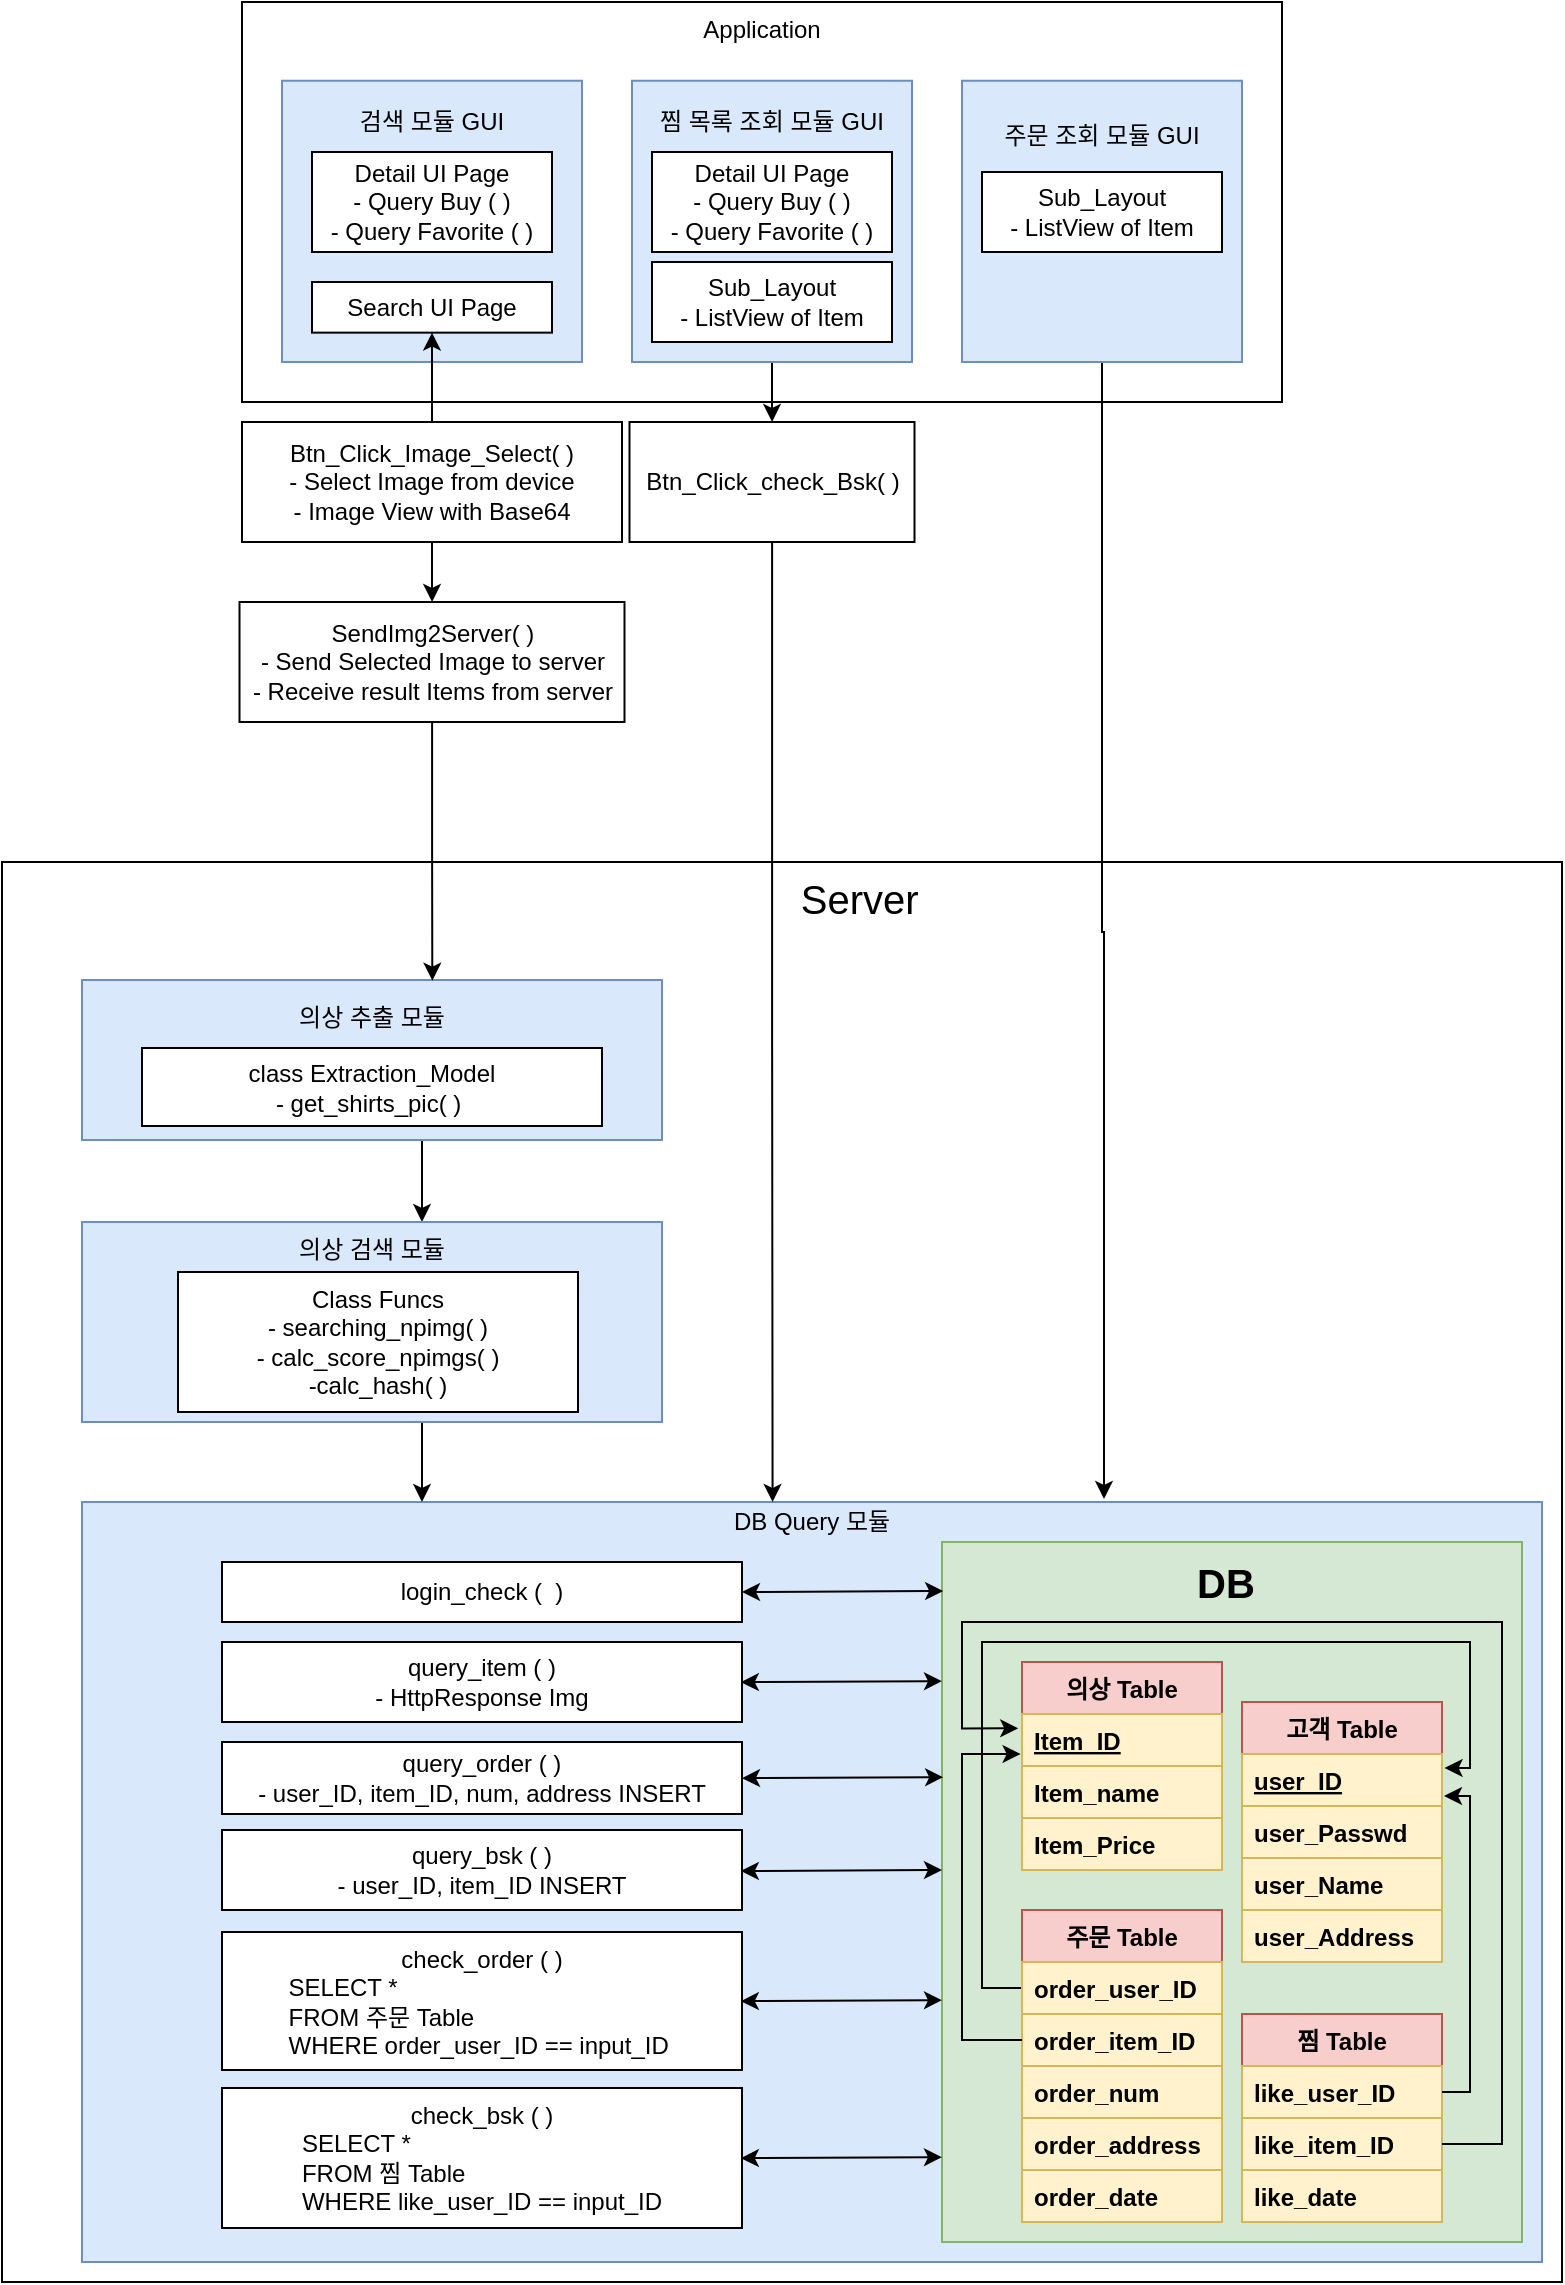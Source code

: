 <mxfile version="14.7.6" type="github">
  <diagram id="jNIdjeSoIugJYhoh4bg0" name="Page-1">
    <mxGraphModel dx="2000" dy="1162" grid="1" gridSize="10" guides="1" tooltips="1" connect="1" arrows="1" fold="1" page="1" pageScale="1" pageWidth="827" pageHeight="1169" math="0" shadow="0">
      <root>
        <mxCell id="0" />
        <mxCell id="1" parent="0" />
        <mxCell id="83sHifAayFHs6LnQgk7p-9" value="&lt;font style=&quot;font-size: 20px&quot;&gt;&amp;nbsp; &amp;nbsp; &amp;nbsp; &amp;nbsp; &amp;nbsp; &amp;nbsp; &amp;nbsp; Server&lt;/font&gt;" style="whiteSpace=wrap;html=1;verticalAlign=top;" parent="1" vertex="1">
          <mxGeometry x="30" y="450" width="780" height="710" as="geometry" />
        </mxCell>
        <mxCell id="83sHifAayFHs6LnQgk7p-54" value="DB Query 모듈&lt;br&gt;&lt;br&gt;&lt;br&gt;&lt;br&gt;&lt;br&gt;&lt;br&gt;&lt;br&gt;&lt;br&gt;&lt;br&gt;&lt;br&gt;&lt;br&gt;&lt;br&gt;&lt;br&gt;&lt;br&gt;&lt;br&gt;&lt;br&gt;&lt;br&gt;&lt;br&gt;&lt;br&gt;&lt;br&gt;&lt;br&gt;&lt;br&gt;&lt;br&gt;&lt;br&gt;&lt;br&gt;&lt;br&gt;" style="rounded=0;whiteSpace=wrap;html=1;fillColor=#dae8fc;strokeColor=#6c8ebf;" parent="1" vertex="1">
          <mxGeometry x="70" y="770" width="730" height="380" as="geometry" />
        </mxCell>
        <mxCell id="83sHifAayFHs6LnQgk7p-50" value="" style="rounded=0;whiteSpace=wrap;html=1;shadow=0;labelBackgroundColor=none;fillColor=#d5e8d4;strokeColor=#82b366;" parent="1" vertex="1">
          <mxGeometry x="500" y="790" width="290" height="350" as="geometry" />
        </mxCell>
        <mxCell id="83sHifAayFHs6LnQgk7p-6" value="Application" style="whiteSpace=wrap;html=1;verticalAlign=top;" parent="1" vertex="1">
          <mxGeometry x="150" y="20" width="520" height="200" as="geometry" />
        </mxCell>
        <mxCell id="83sHifAayFHs6LnQgk7p-8" value="검색 모듈 GUI&lt;br&gt;&lt;br&gt;&lt;br&gt;&lt;br&gt;&lt;br&gt;&lt;br&gt;&lt;br&gt;&lt;br&gt;" style="rounded=0;whiteSpace=wrap;html=1;fillColor=#dae8fc;strokeColor=#6c8ebf;" parent="1" vertex="1">
          <mxGeometry x="170" y="59.37" width="150" height="140.63" as="geometry" />
        </mxCell>
        <mxCell id="locpex_4lu2uirpSBvW6-20" value="" style="edgeStyle=orthogonalEdgeStyle;rounded=0;orthogonalLoop=1;jettySize=auto;html=1;" edge="1" parent="1" source="83sHifAayFHs6LnQgk7p-10" target="locpex_4lu2uirpSBvW6-19">
          <mxGeometry relative="1" as="geometry" />
        </mxCell>
        <mxCell id="83sHifAayFHs6LnQgk7p-10" value="찜 목록 조회 모듈 GUI&lt;br&gt;&lt;br&gt;&lt;br&gt;&lt;br&gt;&lt;br&gt;&lt;br&gt;&lt;br&gt;&lt;br&gt;" style="rounded=0;whiteSpace=wrap;html=1;fillColor=#dae8fc;strokeColor=#6c8ebf;" parent="1" vertex="1">
          <mxGeometry x="345" y="59.37" width="140" height="140.63" as="geometry" />
        </mxCell>
        <mxCell id="locpex_4lu2uirpSBvW6-28" style="edgeStyle=orthogonalEdgeStyle;rounded=0;orthogonalLoop=1;jettySize=auto;html=1;entryX=0.7;entryY=-0.004;entryDx=0;entryDy=0;entryPerimeter=0;" edge="1" parent="1" source="83sHifAayFHs6LnQgk7p-11" target="83sHifAayFHs6LnQgk7p-54">
          <mxGeometry relative="1" as="geometry" />
        </mxCell>
        <mxCell id="83sHifAayFHs6LnQgk7p-11" value="주문 조회 모듈 GUI&lt;br&gt;&lt;br&gt;&lt;br&gt;&lt;br&gt;&lt;br&gt;&lt;br&gt;&lt;br&gt;" style="rounded=0;whiteSpace=wrap;html=1;fillColor=#dae8fc;strokeColor=#6c8ebf;" parent="1" vertex="1">
          <mxGeometry x="510" y="59.37" width="140" height="140.63" as="geometry" />
        </mxCell>
        <mxCell id="83sHifAayFHs6LnQgk7p-19" value="고객 Table" style="swimlane;fontStyle=1;childLayout=stackLayout;horizontal=1;startSize=26;horizontalStack=0;resizeParent=1;resizeParentMax=0;resizeLast=0;collapsible=1;marginBottom=0;fillColor=#f8cecc;strokeColor=#b85450;" parent="1" vertex="1">
          <mxGeometry x="650" y="870" width="100" height="130" as="geometry" />
        </mxCell>
        <mxCell id="83sHifAayFHs6LnQgk7p-20" value="user_ID" style="text;strokeColor=#d6b656;fillColor=#fff2cc;align=left;verticalAlign=top;spacingLeft=4;spacingRight=4;overflow=hidden;rotatable=0;points=[[0,0.5],[1,0.5]];portConstraint=eastwest;shadow=0;labelBackgroundColor=none;fontStyle=5" parent="83sHifAayFHs6LnQgk7p-19" vertex="1">
          <mxGeometry y="26" width="100" height="26" as="geometry" />
        </mxCell>
        <mxCell id="83sHifAayFHs6LnQgk7p-36" value="user_Passwd" style="text;strokeColor=#d6b656;fillColor=#fff2cc;align=left;verticalAlign=top;spacingLeft=4;spacingRight=4;overflow=hidden;rotatable=0;points=[[0,0.5],[1,0.5]];portConstraint=eastwest;fontStyle=1" parent="83sHifAayFHs6LnQgk7p-19" vertex="1">
          <mxGeometry y="52" width="100" height="26" as="geometry" />
        </mxCell>
        <mxCell id="83sHifAayFHs6LnQgk7p-37" value="user_Name" style="text;strokeColor=#d6b656;fillColor=#fff2cc;align=left;verticalAlign=top;spacingLeft=4;spacingRight=4;overflow=hidden;rotatable=0;points=[[0,0.5],[1,0.5]];portConstraint=eastwest;fontStyle=1" parent="83sHifAayFHs6LnQgk7p-19" vertex="1">
          <mxGeometry y="78" width="100" height="26" as="geometry" />
        </mxCell>
        <mxCell id="83sHifAayFHs6LnQgk7p-22" value="user_Address" style="text;strokeColor=#d6b656;fillColor=#fff2cc;align=left;verticalAlign=top;spacingLeft=4;spacingRight=4;overflow=hidden;rotatable=0;points=[[0,0.5],[1,0.5]];portConstraint=eastwest;fontStyle=1" parent="83sHifAayFHs6LnQgk7p-19" vertex="1">
          <mxGeometry y="104" width="100" height="26" as="geometry" />
        </mxCell>
        <mxCell id="83sHifAayFHs6LnQgk7p-44" style="edgeStyle=orthogonalEdgeStyle;rounded=0;orthogonalLoop=1;jettySize=auto;html=1;entryX=1.013;entryY=0.269;entryDx=0;entryDy=0;entryPerimeter=0;" parent="1" source="83sHifAayFHs6LnQgk7p-25" edge="1" target="83sHifAayFHs6LnQgk7p-20">
          <mxGeometry relative="1" as="geometry">
            <mxPoint x="538" y="1013.0" as="sourcePoint" />
            <mxPoint x="750" y="842" as="targetPoint" />
            <Array as="points">
              <mxPoint x="520" y="1013" />
              <mxPoint x="520" y="840" />
              <mxPoint x="764" y="840" />
              <mxPoint x="764" y="903" />
            </Array>
          </mxGeometry>
        </mxCell>
        <mxCell id="83sHifAayFHs6LnQgk7p-23" value="주문 Table" style="swimlane;fontStyle=1;childLayout=stackLayout;horizontal=1;startSize=26;horizontalStack=0;resizeParent=1;resizeParentMax=0;resizeLast=0;collapsible=1;marginBottom=0;fillColor=#f8cecc;strokeColor=#b85450;" parent="1" vertex="1">
          <mxGeometry x="540" y="974" width="100" height="156" as="geometry" />
        </mxCell>
        <mxCell id="83sHifAayFHs6LnQgk7p-25" value="order_user_ID" style="text;strokeColor=#d6b656;fillColor=#fff2cc;align=left;verticalAlign=top;spacingLeft=4;spacingRight=4;overflow=hidden;rotatable=0;points=[[0,0.5],[1,0.5]];portConstraint=eastwest;fontStyle=1" parent="83sHifAayFHs6LnQgk7p-23" vertex="1">
          <mxGeometry y="26" width="100" height="26" as="geometry" />
        </mxCell>
        <mxCell id="83sHifAayFHs6LnQgk7p-39" value="order_item_ID" style="text;strokeColor=#d6b656;fillColor=#fff2cc;align=left;verticalAlign=top;spacingLeft=4;spacingRight=4;overflow=hidden;rotatable=0;points=[[0,0.5],[1,0.5]];portConstraint=eastwest;fontStyle=1" parent="83sHifAayFHs6LnQgk7p-23" vertex="1">
          <mxGeometry y="52" width="100" height="26" as="geometry" />
        </mxCell>
        <mxCell id="83sHifAayFHs6LnQgk7p-40" value="order_num" style="text;strokeColor=#d6b656;fillColor=#fff2cc;align=left;verticalAlign=top;spacingLeft=4;spacingRight=4;overflow=hidden;rotatable=0;points=[[0,0.5],[1,0.5]];portConstraint=eastwest;fontStyle=1" parent="83sHifAayFHs6LnQgk7p-23" vertex="1">
          <mxGeometry y="78" width="100" height="26" as="geometry" />
        </mxCell>
        <mxCell id="83sHifAayFHs6LnQgk7p-38" value="order_address" style="text;strokeColor=#d6b656;fillColor=#fff2cc;align=left;verticalAlign=top;spacingLeft=4;spacingRight=4;overflow=hidden;rotatable=0;points=[[0,0.5],[1,0.5]];portConstraint=eastwest;fontStyle=1" parent="83sHifAayFHs6LnQgk7p-23" vertex="1">
          <mxGeometry y="104" width="100" height="26" as="geometry" />
        </mxCell>
        <mxCell id="83sHifAayFHs6LnQgk7p-26" value="order_date" style="text;strokeColor=#d6b656;fillColor=#fff2cc;align=left;verticalAlign=top;spacingLeft=4;spacingRight=4;overflow=hidden;rotatable=0;points=[[0,0.5],[1,0.5]];portConstraint=eastwest;fontStyle=1" parent="83sHifAayFHs6LnQgk7p-23" vertex="1">
          <mxGeometry y="130" width="100" height="26" as="geometry" />
        </mxCell>
        <mxCell id="83sHifAayFHs6LnQgk7p-27" value="찜 Table" style="swimlane;fontStyle=1;childLayout=stackLayout;horizontal=1;startSize=26;horizontalStack=0;resizeParent=1;resizeParentMax=0;resizeLast=0;collapsible=1;marginBottom=0;fillColor=#f8cecc;strokeColor=#b85450;" parent="1" vertex="1">
          <mxGeometry x="650" y="1026" width="100" height="104" as="geometry" />
        </mxCell>
        <mxCell id="83sHifAayFHs6LnQgk7p-28" value="like_user_ID&#xa;" style="text;strokeColor=#d6b656;fillColor=#fff2cc;align=left;verticalAlign=top;spacingLeft=4;spacingRight=4;overflow=hidden;rotatable=0;points=[[0,0.5],[1,0.5]];portConstraint=eastwest;shadow=0;labelBackgroundColor=none;fontStyle=1" parent="83sHifAayFHs6LnQgk7p-27" vertex="1">
          <mxGeometry y="26" width="100" height="26" as="geometry" />
        </mxCell>
        <mxCell id="83sHifAayFHs6LnQgk7p-29" value="like_item_ID" style="text;strokeColor=#d6b656;fillColor=#fff2cc;align=left;verticalAlign=top;spacingLeft=4;spacingRight=4;overflow=hidden;rotatable=0;points=[[0,0.5],[1,0.5]];portConstraint=eastwest;fontStyle=1" parent="83sHifAayFHs6LnQgk7p-27" vertex="1">
          <mxGeometry y="52" width="100" height="26" as="geometry" />
        </mxCell>
        <mxCell id="83sHifAayFHs6LnQgk7p-30" value="like_date" style="text;strokeColor=#d6b656;fillColor=#fff2cc;align=left;verticalAlign=top;spacingLeft=4;spacingRight=4;overflow=hidden;rotatable=0;points=[[0,0.5],[1,0.5]];portConstraint=eastwest;fontStyle=1" parent="83sHifAayFHs6LnQgk7p-27" vertex="1">
          <mxGeometry y="78" width="100" height="26" as="geometry" />
        </mxCell>
        <mxCell id="83sHifAayFHs6LnQgk7p-31" value="의상 Table" style="swimlane;fontStyle=1;childLayout=stackLayout;horizontal=1;startSize=26;horizontalStack=0;resizeParent=1;resizeParentMax=0;resizeLast=0;collapsible=1;marginBottom=0;fillColor=#f8cecc;strokeColor=#b85450;" parent="1" vertex="1">
          <mxGeometry x="540" y="850" width="100" height="104" as="geometry" />
        </mxCell>
        <mxCell id="83sHifAayFHs6LnQgk7p-32" value="Item_ID" style="text;align=left;verticalAlign=top;spacingLeft=4;spacingRight=4;overflow=hidden;rotatable=0;points=[[0,0.5],[1,0.5]];portConstraint=eastwest;shadow=0;labelBackgroundColor=none;rounded=0;fontStyle=5;fillColor=#fff2cc;strokeColor=#d6b656;" parent="83sHifAayFHs6LnQgk7p-31" vertex="1">
          <mxGeometry y="26" width="100" height="26" as="geometry" />
        </mxCell>
        <mxCell id="83sHifAayFHs6LnQgk7p-33" value="Item_name" style="text;strokeColor=#d6b656;fillColor=#fff2cc;align=left;verticalAlign=top;spacingLeft=4;spacingRight=4;overflow=hidden;rotatable=0;points=[[0,0.5],[1,0.5]];portConstraint=eastwest;fontStyle=1" parent="83sHifAayFHs6LnQgk7p-31" vertex="1">
          <mxGeometry y="52" width="100" height="26" as="geometry" />
        </mxCell>
        <mxCell id="83sHifAayFHs6LnQgk7p-34" value="Item_Price" style="text;strokeColor=#d6b656;fillColor=#fff2cc;align=left;verticalAlign=top;spacingLeft=4;spacingRight=4;overflow=hidden;rotatable=0;points=[[0,0.5],[1,0.5]];portConstraint=eastwest;fontStyle=1" parent="83sHifAayFHs6LnQgk7p-31" vertex="1">
          <mxGeometry y="78" width="100" height="26" as="geometry" />
        </mxCell>
        <mxCell id="83sHifAayFHs6LnQgk7p-46" style="edgeStyle=orthogonalEdgeStyle;rounded=0;orthogonalLoop=1;jettySize=auto;html=1;entryX=-0.007;entryY=0.769;entryDx=0;entryDy=0;entryPerimeter=0;" parent="1" source="83sHifAayFHs6LnQgk7p-39" target="83sHifAayFHs6LnQgk7p-32" edge="1">
          <mxGeometry relative="1" as="geometry">
            <Array as="points">
              <mxPoint x="510" y="1039" />
              <mxPoint x="510" y="896" />
            </Array>
            <mxPoint x="540" y="920" as="targetPoint" />
          </mxGeometry>
        </mxCell>
        <mxCell id="83sHifAayFHs6LnQgk7p-47" style="edgeStyle=orthogonalEdgeStyle;rounded=0;orthogonalLoop=1;jettySize=auto;html=1;entryX=1.01;entryY=0.808;entryDx=0;entryDy=0;entryPerimeter=0;" parent="1" source="83sHifAayFHs6LnQgk7p-28" target="83sHifAayFHs6LnQgk7p-20" edge="1">
          <mxGeometry relative="1" as="geometry">
            <Array as="points">
              <mxPoint x="764" y="1065" />
              <mxPoint x="764" y="917" />
            </Array>
          </mxGeometry>
        </mxCell>
        <mxCell id="83sHifAayFHs6LnQgk7p-48" style="edgeStyle=orthogonalEdgeStyle;rounded=0;orthogonalLoop=1;jettySize=auto;html=1;exitX=1;exitY=0.5;exitDx=0;exitDy=0;entryX=-0.019;entryY=0.275;entryDx=0;entryDy=0;entryPerimeter=0;" parent="1" source="83sHifAayFHs6LnQgk7p-29" edge="1" target="83sHifAayFHs6LnQgk7p-32">
          <mxGeometry relative="1" as="geometry">
            <mxPoint x="540" y="860" as="targetPoint" />
            <Array as="points">
              <mxPoint x="780" y="1091" />
              <mxPoint x="780" y="830" />
              <mxPoint x="510" y="830" />
              <mxPoint x="510" y="883" />
            </Array>
          </mxGeometry>
        </mxCell>
        <mxCell id="83sHifAayFHs6LnQgk7p-51" value="&lt;font style=&quot;font-size: 20px&quot;&gt;&lt;b&gt;DB&lt;/b&gt;&lt;/font&gt;" style="text;html=1;strokeColor=none;fillColor=none;align=center;verticalAlign=middle;whiteSpace=wrap;rounded=0;shadow=0;labelBackgroundColor=none;" parent="1" vertex="1">
          <mxGeometry x="622" y="800" width="40" height="20" as="geometry" />
        </mxCell>
        <mxCell id="locpex_4lu2uirpSBvW6-23" value="" style="edgeStyle=orthogonalEdgeStyle;rounded=0;orthogonalLoop=1;jettySize=auto;html=1;" edge="1" parent="1" source="83sHifAayFHs6LnQgk7p-52" target="83sHifAayFHs6LnQgk7p-53">
          <mxGeometry relative="1" as="geometry">
            <Array as="points">
              <mxPoint x="240" y="610" />
              <mxPoint x="240" y="610" />
            </Array>
          </mxGeometry>
        </mxCell>
        <mxCell id="83sHifAayFHs6LnQgk7p-52" value="의상 추출 모듈&lt;br&gt;&lt;br&gt;class Extraction_Model&lt;br&gt;- get_shirts_pic( )&amp;nbsp;" style="rounded=0;whiteSpace=wrap;html=1;fillColor=#dae8fc;strokeColor=#6c8ebf;" parent="1" vertex="1">
          <mxGeometry x="70" y="509" width="290" height="80" as="geometry" />
        </mxCell>
        <mxCell id="locpex_4lu2uirpSBvW6-24" value="" style="edgeStyle=orthogonalEdgeStyle;rounded=0;orthogonalLoop=1;jettySize=auto;html=1;" edge="1" parent="1" source="83sHifAayFHs6LnQgk7p-53" target="83sHifAayFHs6LnQgk7p-54">
          <mxGeometry relative="1" as="geometry">
            <Array as="points">
              <mxPoint x="240" y="750" />
              <mxPoint x="240" y="750" />
            </Array>
          </mxGeometry>
        </mxCell>
        <mxCell id="83sHifAayFHs6LnQgk7p-53" value="의상 검색 모듈&lt;br&gt;&lt;br&gt;Class Funcs&lt;br&gt;- searching_npimg( )&lt;br&gt;- calc_score_npimgs( )&lt;br&gt;-calc_hash( )" style="rounded=0;whiteSpace=wrap;html=1;fillColor=#dae8fc;strokeColor=#6c8ebf;" parent="1" vertex="1">
          <mxGeometry x="70" y="630" width="290" height="100" as="geometry" />
        </mxCell>
        <mxCell id="locpex_4lu2uirpSBvW6-7" value="" style="edgeStyle=orthogonalEdgeStyle;rounded=0;orthogonalLoop=1;jettySize=auto;html=1;" edge="1" parent="1" source="locpex_4lu2uirpSBvW6-4" target="locpex_4lu2uirpSBvW6-6">
          <mxGeometry relative="1" as="geometry" />
        </mxCell>
        <mxCell id="locpex_4lu2uirpSBvW6-17" style="edgeStyle=orthogonalEdgeStyle;rounded=0;orthogonalLoop=1;jettySize=auto;html=1;entryX=0.5;entryY=1;entryDx=0;entryDy=0;" edge="1" parent="1" source="locpex_4lu2uirpSBvW6-4" target="locpex_4lu2uirpSBvW6-16">
          <mxGeometry relative="1" as="geometry" />
        </mxCell>
        <mxCell id="locpex_4lu2uirpSBvW6-4" value="Btn_Click_Image_Select( )&lt;br&gt;- Select Image from device&lt;br&gt;- Image View with Base64" style="rounded=0;whiteSpace=wrap;html=1;" vertex="1" parent="1">
          <mxGeometry x="150" y="230" width="190" height="60" as="geometry" />
        </mxCell>
        <mxCell id="locpex_4lu2uirpSBvW6-22" style="edgeStyle=orthogonalEdgeStyle;rounded=0;orthogonalLoop=1;jettySize=auto;html=1;entryX=0.604;entryY=0.004;entryDx=0;entryDy=0;entryPerimeter=0;" edge="1" parent="1" source="locpex_4lu2uirpSBvW6-6" target="83sHifAayFHs6LnQgk7p-52">
          <mxGeometry relative="1" as="geometry">
            <mxPoint x="290" y="420" as="targetPoint" />
          </mxGeometry>
        </mxCell>
        <mxCell id="locpex_4lu2uirpSBvW6-6" value="SendImg2Server( )&lt;br&gt;- Send Selected Image to server&lt;br&gt;- Receive result Items from server" style="whiteSpace=wrap;html=1;rounded=0;" vertex="1" parent="1">
          <mxGeometry x="148.75" y="320" width="192.5" height="60" as="geometry" />
        </mxCell>
        <mxCell id="locpex_4lu2uirpSBvW6-15" value="Detail UI Page&lt;br&gt;- Query Buy ( )&lt;br&gt;- Query Favorite ( )" style="rounded=0;whiteSpace=wrap;html=1;" vertex="1" parent="1">
          <mxGeometry x="185" y="95" width="120" height="50" as="geometry" />
        </mxCell>
        <mxCell id="locpex_4lu2uirpSBvW6-16" value="Search UI Page" style="rounded=0;whiteSpace=wrap;html=1;" vertex="1" parent="1">
          <mxGeometry x="185" y="160" width="120" height="25.32" as="geometry" />
        </mxCell>
        <mxCell id="locpex_4lu2uirpSBvW6-18" value="Detail UI Page&lt;br&gt;- Query Buy ( )&lt;br&gt;- Query Favorite ( )" style="rounded=0;whiteSpace=wrap;html=1;" vertex="1" parent="1">
          <mxGeometry x="355" y="95" width="120" height="50" as="geometry" />
        </mxCell>
        <mxCell id="locpex_4lu2uirpSBvW6-26" style="edgeStyle=orthogonalEdgeStyle;rounded=0;orthogonalLoop=1;jettySize=auto;html=1;entryX=0.473;entryY=0;entryDx=0;entryDy=0;entryPerimeter=0;" edge="1" parent="1" source="locpex_4lu2uirpSBvW6-19" target="83sHifAayFHs6LnQgk7p-54">
          <mxGeometry relative="1" as="geometry" />
        </mxCell>
        <mxCell id="locpex_4lu2uirpSBvW6-19" value="Btn_Click_check_Bsk( )" style="whiteSpace=wrap;html=1;rounded=0;" vertex="1" parent="1">
          <mxGeometry x="343.75" y="230" width="142.5" height="60" as="geometry" />
        </mxCell>
        <mxCell id="locpex_4lu2uirpSBvW6-29" value="login_check (&amp;nbsp; )" style="rounded=0;whiteSpace=wrap;html=1;" vertex="1" parent="1">
          <mxGeometry x="140" y="800" width="260" height="30" as="geometry" />
        </mxCell>
        <mxCell id="locpex_4lu2uirpSBvW6-30" value="&lt;span&gt;class Extraction_Model&lt;/span&gt;&lt;br&gt;&lt;span&gt;- get_shirts_pic( )&amp;nbsp;&lt;/span&gt;" style="rounded=0;whiteSpace=wrap;html=1;" vertex="1" parent="1">
          <mxGeometry x="100" y="543" width="230" height="39" as="geometry" />
        </mxCell>
        <mxCell id="locpex_4lu2uirpSBvW6-31" value="&lt;span&gt;Class Funcs&lt;/span&gt;&lt;br&gt;&lt;span&gt;- searching_npimg( )&lt;/span&gt;&lt;br&gt;&lt;span&gt;- calc_score_npimgs( )&lt;/span&gt;&lt;br&gt;&lt;span&gt;-calc_hash( )&lt;/span&gt;" style="rounded=0;whiteSpace=wrap;html=1;" vertex="1" parent="1">
          <mxGeometry x="118" y="655" width="200" height="70" as="geometry" />
        </mxCell>
        <mxCell id="locpex_4lu2uirpSBvW6-32" value="query_item ( )&lt;br&gt;- HttpResponse Img" style="rounded=0;whiteSpace=wrap;html=1;" vertex="1" parent="1">
          <mxGeometry x="140" y="840" width="260" height="40" as="geometry" />
        </mxCell>
        <mxCell id="locpex_4lu2uirpSBvW6-33" value="query_order ( )&lt;br&gt;- user_ID, item_ID, num, address INSERT" style="rounded=0;whiteSpace=wrap;html=1;" vertex="1" parent="1">
          <mxGeometry x="140" y="890" width="260" height="36" as="geometry" />
        </mxCell>
        <mxCell id="locpex_4lu2uirpSBvW6-34" value="query_bsk ( )&lt;br&gt;- user_ID, item_ID INSERT" style="rounded=0;whiteSpace=wrap;html=1;" vertex="1" parent="1">
          <mxGeometry x="140" y="934" width="260" height="40" as="geometry" />
        </mxCell>
        <mxCell id="locpex_4lu2uirpSBvW6-35" value="check_order ( )&lt;br&gt;&lt;div style=&quot;text-align: left&quot;&gt;&lt;span&gt;SELECT *&amp;nbsp; &amp;nbsp;&lt;/span&gt;&lt;/div&gt;&lt;div style=&quot;text-align: left&quot;&gt;&lt;span&gt;FROM 주문 Table&lt;/span&gt;&lt;/div&gt;&lt;div style=&quot;text-align: left&quot;&gt;&lt;span&gt;WHERE order_user_ID == input_ID&amp;nbsp;&lt;/span&gt;&lt;/div&gt;" style="rounded=0;whiteSpace=wrap;html=1;" vertex="1" parent="1">
          <mxGeometry x="140" y="985" width="260" height="69" as="geometry" />
        </mxCell>
        <mxCell id="locpex_4lu2uirpSBvW6-36" value="check_bsk ( )&lt;br&gt;&lt;div style=&quot;text-align: left&quot;&gt;&lt;span&gt;SELECT *&lt;/span&gt;&lt;/div&gt;&lt;div style=&quot;text-align: left&quot;&gt;&lt;span&gt;FROM 찜 Table&lt;/span&gt;&lt;/div&gt;&lt;div style=&quot;text-align: left&quot;&gt;&lt;span&gt;WHERE like_user_ID == input_ID&lt;/span&gt;&lt;/div&gt;" style="rounded=0;whiteSpace=wrap;html=1;" vertex="1" parent="1">
          <mxGeometry x="140" y="1063" width="260" height="70" as="geometry" />
        </mxCell>
        <mxCell id="locpex_4lu2uirpSBvW6-37" value="Sub_Layout&lt;br&gt;- ListView of Item" style="rounded=0;whiteSpace=wrap;html=1;" vertex="1" parent="1">
          <mxGeometry x="355" y="150" width="120" height="40" as="geometry" />
        </mxCell>
        <mxCell id="locpex_4lu2uirpSBvW6-38" value="Sub_Layout&lt;br&gt;- ListView of Item" style="rounded=0;whiteSpace=wrap;html=1;" vertex="1" parent="1">
          <mxGeometry x="520" y="105" width="120" height="40" as="geometry" />
        </mxCell>
        <mxCell id="locpex_4lu2uirpSBvW6-40" value="" style="endArrow=classic;startArrow=classic;html=1;entryX=0.002;entryY=0.07;entryDx=0;entryDy=0;entryPerimeter=0;exitX=1;exitY=0.5;exitDx=0;exitDy=0;" edge="1" parent="1" source="locpex_4lu2uirpSBvW6-29" target="83sHifAayFHs6LnQgk7p-50">
          <mxGeometry width="50" height="50" relative="1" as="geometry">
            <mxPoint x="290" y="780" as="sourcePoint" />
            <mxPoint x="340" y="730" as="targetPoint" />
          </mxGeometry>
        </mxCell>
        <mxCell id="locpex_4lu2uirpSBvW6-41" value="" style="endArrow=classic;startArrow=classic;html=1;entryX=0.002;entryY=0.07;entryDx=0;entryDy=0;entryPerimeter=0;exitX=1;exitY=0.5;exitDx=0;exitDy=0;" edge="1" parent="1">
          <mxGeometry width="50" height="50" relative="1" as="geometry">
            <mxPoint x="399.42" y="860.08" as="sourcePoint" />
            <mxPoint x="500.0" y="859.58" as="targetPoint" />
          </mxGeometry>
        </mxCell>
        <mxCell id="locpex_4lu2uirpSBvW6-42" value="" style="endArrow=classic;startArrow=classic;html=1;entryX=0.002;entryY=0.07;entryDx=0;entryDy=0;entryPerimeter=0;exitX=1;exitY=0.5;exitDx=0;exitDy=0;" edge="1" parent="1">
          <mxGeometry width="50" height="50" relative="1" as="geometry">
            <mxPoint x="400" y="908.08" as="sourcePoint" />
            <mxPoint x="500.58" y="907.58" as="targetPoint" />
          </mxGeometry>
        </mxCell>
        <mxCell id="locpex_4lu2uirpSBvW6-44" value="" style="endArrow=classic;startArrow=classic;html=1;entryX=0.002;entryY=0.07;entryDx=0;entryDy=0;entryPerimeter=0;exitX=1;exitY=0.5;exitDx=0;exitDy=0;" edge="1" parent="1">
          <mxGeometry width="50" height="50" relative="1" as="geometry">
            <mxPoint x="399.42" y="954.5" as="sourcePoint" />
            <mxPoint x="500.0" y="954" as="targetPoint" />
          </mxGeometry>
        </mxCell>
        <mxCell id="locpex_4lu2uirpSBvW6-45" value="" style="endArrow=classic;startArrow=classic;html=1;entryX=0.002;entryY=0.07;entryDx=0;entryDy=0;entryPerimeter=0;exitX=1;exitY=0.5;exitDx=0;exitDy=0;" edge="1" parent="1">
          <mxGeometry width="50" height="50" relative="1" as="geometry">
            <mxPoint x="399.42" y="1019.58" as="sourcePoint" />
            <mxPoint x="500.0" y="1019.08" as="targetPoint" />
          </mxGeometry>
        </mxCell>
        <mxCell id="locpex_4lu2uirpSBvW6-46" value="" style="endArrow=classic;startArrow=classic;html=1;entryX=0.002;entryY=0.07;entryDx=0;entryDy=0;entryPerimeter=0;exitX=1;exitY=0.5;exitDx=0;exitDy=0;" edge="1" parent="1">
          <mxGeometry width="50" height="50" relative="1" as="geometry">
            <mxPoint x="399.42" y="1098.08" as="sourcePoint" />
            <mxPoint x="500.0" y="1097.58" as="targetPoint" />
          </mxGeometry>
        </mxCell>
      </root>
    </mxGraphModel>
  </diagram>
</mxfile>
